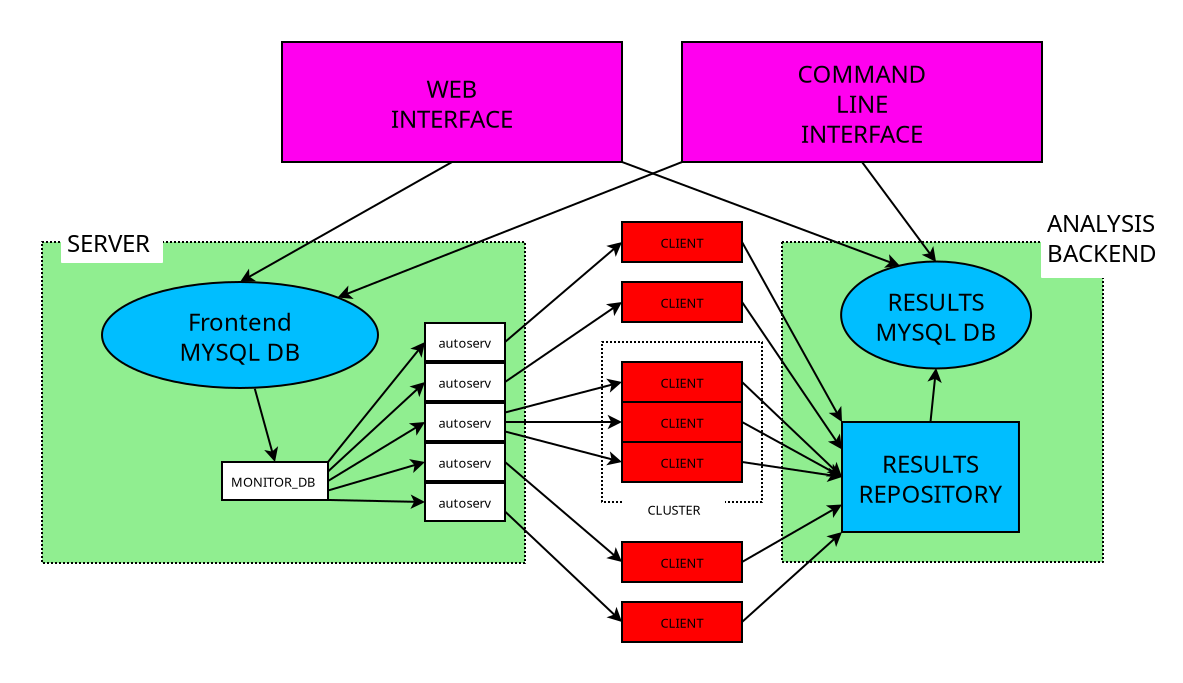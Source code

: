 <?xml version="1.0" encoding="UTF-8"?>
<dia:diagram xmlns:dia="http://www.lysator.liu.se/~alla/dia/">
  <dia:layer name="Background" visible="true">
    <dia:object type="Standard - Box" version="0" id="O0">
      <dia:attribute name="obj_pos">
        <dia:point val="-1,1"/>
      </dia:attribute>
      <dia:attribute name="obj_bb">
        <dia:rectangle val="-1.05,0.95;58.05,35.05"/>
      </dia:attribute>
      <dia:attribute name="elem_corner">
        <dia:point val="-1,1"/>
      </dia:attribute>
      <dia:attribute name="elem_width">
        <dia:real val="59"/>
      </dia:attribute>
      <dia:attribute name="elem_height">
        <dia:real val="34"/>
      </dia:attribute>
      <dia:attribute name="border_color">
        <dia:color val="#ffffff"/>
      </dia:attribute>
      <dia:attribute name="show_background">
        <dia:boolean val="true"/>
      </dia:attribute>
      <dia:attribute name="corner_radius">
        <dia:real val="1.175e-39"/>
      </dia:attribute>
    </dia:object>
    <dia:object type="Standard - Box" version="0" id="O1">
      <dia:attribute name="obj_pos">
        <dia:point val="38,13"/>
      </dia:attribute>
      <dia:attribute name="obj_bb">
        <dia:rectangle val="37.95,12.95;54.1,29.05"/>
      </dia:attribute>
      <dia:attribute name="elem_corner">
        <dia:point val="38,13"/>
      </dia:attribute>
      <dia:attribute name="elem_width">
        <dia:real val="16.05"/>
      </dia:attribute>
      <dia:attribute name="elem_height">
        <dia:real val="16.0"/>
      </dia:attribute>
      <dia:attribute name="inner_color">
        <dia:color val="#90ee90"/>
      </dia:attribute>
      <dia:attribute name="show_background">
        <dia:boolean val="true"/>
      </dia:attribute>
      <dia:attribute name="line_style">
        <dia:enum val="4"/>
      </dia:attribute>
      <dia:attribute name="corner_radius">
        <dia:real val="1.175e-39"/>
      </dia:attribute>
    </dia:object>
    <dia:group>
      <dia:object type="Standard - Box" version="0" id="O2">
        <dia:attribute name="obj_pos">
          <dia:point val="29,18"/>
        </dia:attribute>
        <dia:attribute name="obj_bb">
          <dia:rectangle val="28.95,17.95;37.05,26.05"/>
        </dia:attribute>
        <dia:attribute name="elem_corner">
          <dia:point val="29,18"/>
        </dia:attribute>
        <dia:attribute name="elem_width">
          <dia:real val="8"/>
        </dia:attribute>
        <dia:attribute name="elem_height">
          <dia:real val="8"/>
        </dia:attribute>
        <dia:attribute name="show_background">
          <dia:boolean val="true"/>
        </dia:attribute>
        <dia:attribute name="line_style">
          <dia:enum val="4"/>
        </dia:attribute>
        <dia:attribute name="corner_radius">
          <dia:real val="1.175e-39"/>
        </dia:attribute>
      </dia:object>
      <dia:object type="Flowchart - Box" version="0" id="O3">
        <dia:attribute name="obj_pos">
          <dia:point val="30,19"/>
        </dia:attribute>
        <dia:attribute name="obj_bb">
          <dia:rectangle val="29.95,18.95;36.05,21.05"/>
        </dia:attribute>
        <dia:attribute name="elem_corner">
          <dia:point val="30,19"/>
        </dia:attribute>
        <dia:attribute name="elem_width">
          <dia:real val="6"/>
        </dia:attribute>
        <dia:attribute name="elem_height">
          <dia:real val="2"/>
        </dia:attribute>
        <dia:attribute name="inner_color">
          <dia:color val="#ff0000"/>
        </dia:attribute>
        <dia:attribute name="show_background">
          <dia:boolean val="true"/>
        </dia:attribute>
        <dia:attribute name="padding">
          <dia:real val="0.5"/>
        </dia:attribute>
        <dia:attribute name="text">
          <dia:composite type="text">
            <dia:attribute name="string">
              <dia:string>#CLIENT#</dia:string>
            </dia:attribute>
            <dia:attribute name="font">
              <dia:font family="sans" style="0" name="Helvetica"/>
            </dia:attribute>
            <dia:attribute name="height">
              <dia:real val="0.8"/>
            </dia:attribute>
            <dia:attribute name="pos">
              <dia:point val="33,20.15"/>
            </dia:attribute>
            <dia:attribute name="color">
              <dia:color val="#000000"/>
            </dia:attribute>
            <dia:attribute name="alignment">
              <dia:enum val="1"/>
            </dia:attribute>
          </dia:composite>
        </dia:attribute>
      </dia:object>
      <dia:object type="Flowchart - Box" version="0" id="O4">
        <dia:attribute name="obj_pos">
          <dia:point val="30,21"/>
        </dia:attribute>
        <dia:attribute name="obj_bb">
          <dia:rectangle val="29.95,20.95;36.05,23.05"/>
        </dia:attribute>
        <dia:attribute name="elem_corner">
          <dia:point val="30,21"/>
        </dia:attribute>
        <dia:attribute name="elem_width">
          <dia:real val="6"/>
        </dia:attribute>
        <dia:attribute name="elem_height">
          <dia:real val="2"/>
        </dia:attribute>
        <dia:attribute name="inner_color">
          <dia:color val="#ff0000"/>
        </dia:attribute>
        <dia:attribute name="show_background">
          <dia:boolean val="true"/>
        </dia:attribute>
        <dia:attribute name="padding">
          <dia:real val="0.5"/>
        </dia:attribute>
        <dia:attribute name="text">
          <dia:composite type="text">
            <dia:attribute name="string">
              <dia:string>#CLIENT#</dia:string>
            </dia:attribute>
            <dia:attribute name="font">
              <dia:font family="sans" style="0" name="Helvetica"/>
            </dia:attribute>
            <dia:attribute name="height">
              <dia:real val="0.8"/>
            </dia:attribute>
            <dia:attribute name="pos">
              <dia:point val="33,22.15"/>
            </dia:attribute>
            <dia:attribute name="color">
              <dia:color val="#000000"/>
            </dia:attribute>
            <dia:attribute name="alignment">
              <dia:enum val="1"/>
            </dia:attribute>
          </dia:composite>
        </dia:attribute>
      </dia:object>
      <dia:object type="Flowchart - Box" version="0" id="O5">
        <dia:attribute name="obj_pos">
          <dia:point val="30,23"/>
        </dia:attribute>
        <dia:attribute name="obj_bb">
          <dia:rectangle val="29.95,22.95;36.05,25.05"/>
        </dia:attribute>
        <dia:attribute name="elem_corner">
          <dia:point val="30,23"/>
        </dia:attribute>
        <dia:attribute name="elem_width">
          <dia:real val="6"/>
        </dia:attribute>
        <dia:attribute name="elem_height">
          <dia:real val="2"/>
        </dia:attribute>
        <dia:attribute name="inner_color">
          <dia:color val="#ff0000"/>
        </dia:attribute>
        <dia:attribute name="show_background">
          <dia:boolean val="true"/>
        </dia:attribute>
        <dia:attribute name="padding">
          <dia:real val="0.5"/>
        </dia:attribute>
        <dia:attribute name="text">
          <dia:composite type="text">
            <dia:attribute name="string">
              <dia:string>#CLIENT#</dia:string>
            </dia:attribute>
            <dia:attribute name="font">
              <dia:font family="sans" style="0" name="Helvetica"/>
            </dia:attribute>
            <dia:attribute name="height">
              <dia:real val="0.8"/>
            </dia:attribute>
            <dia:attribute name="pos">
              <dia:point val="33,24.15"/>
            </dia:attribute>
            <dia:attribute name="color">
              <dia:color val="#000000"/>
            </dia:attribute>
            <dia:attribute name="alignment">
              <dia:enum val="1"/>
            </dia:attribute>
          </dia:composite>
        </dia:attribute>
      </dia:object>
      <dia:object type="Flowchart - Box" version="0" id="O6">
        <dia:attribute name="obj_pos">
          <dia:point val="30.1,25.4"/>
        </dia:attribute>
        <dia:attribute name="obj_bb">
          <dia:rectangle val="30.05,25.35;35.15,27.35"/>
        </dia:attribute>
        <dia:attribute name="elem_corner">
          <dia:point val="30.1,25.4"/>
        </dia:attribute>
        <dia:attribute name="elem_width">
          <dia:real val="5"/>
        </dia:attribute>
        <dia:attribute name="elem_height">
          <dia:real val="1.9"/>
        </dia:attribute>
        <dia:attribute name="border_color">
          <dia:color val="#ffffff"/>
        </dia:attribute>
        <dia:attribute name="show_background">
          <dia:boolean val="true"/>
        </dia:attribute>
        <dia:attribute name="padding">
          <dia:real val="0.5"/>
        </dia:attribute>
        <dia:attribute name="text">
          <dia:composite type="text">
            <dia:attribute name="string">
              <dia:string>#CLUSTER#</dia:string>
            </dia:attribute>
            <dia:attribute name="font">
              <dia:font family="sans" style="0" name="Helvetica"/>
            </dia:attribute>
            <dia:attribute name="height">
              <dia:real val="0.8"/>
            </dia:attribute>
            <dia:attribute name="pos">
              <dia:point val="32.6,26.5"/>
            </dia:attribute>
            <dia:attribute name="color">
              <dia:color val="#000000"/>
            </dia:attribute>
            <dia:attribute name="alignment">
              <dia:enum val="1"/>
            </dia:attribute>
          </dia:composite>
        </dia:attribute>
      </dia:object>
    </dia:group>
    <dia:object type="Standard - Box" version="0" id="O7">
      <dia:attribute name="obj_pos">
        <dia:point val="1,13"/>
      </dia:attribute>
      <dia:attribute name="obj_bb">
        <dia:rectangle val="0.95,12.95;25.2,29.1"/>
      </dia:attribute>
      <dia:attribute name="elem_corner">
        <dia:point val="1,13"/>
      </dia:attribute>
      <dia:attribute name="elem_width">
        <dia:real val="24.15"/>
      </dia:attribute>
      <dia:attribute name="elem_height">
        <dia:real val="16.05"/>
      </dia:attribute>
      <dia:attribute name="inner_color">
        <dia:color val="#90ee90"/>
      </dia:attribute>
      <dia:attribute name="show_background">
        <dia:boolean val="true"/>
      </dia:attribute>
      <dia:attribute name="line_style">
        <dia:enum val="4"/>
      </dia:attribute>
      <dia:attribute name="corner_radius">
        <dia:real val="1.175e-39"/>
      </dia:attribute>
    </dia:object>
    <dia:object type="Flowchart - Box" version="0" id="O8">
      <dia:attribute name="obj_pos">
        <dia:point val="10,24"/>
      </dia:attribute>
      <dia:attribute name="obj_bb">
        <dia:rectangle val="9.95,23.95;15.35,25.95"/>
      </dia:attribute>
      <dia:attribute name="elem_corner">
        <dia:point val="10,24"/>
      </dia:attribute>
      <dia:attribute name="elem_width">
        <dia:real val="5.3"/>
      </dia:attribute>
      <dia:attribute name="elem_height">
        <dia:real val="1.9"/>
      </dia:attribute>
      <dia:attribute name="show_background">
        <dia:boolean val="true"/>
      </dia:attribute>
      <dia:attribute name="padding">
        <dia:real val="0.5"/>
      </dia:attribute>
      <dia:attribute name="text">
        <dia:composite type="text">
          <dia:attribute name="string">
            <dia:string>#MONITOR_DB#</dia:string>
          </dia:attribute>
          <dia:attribute name="font">
            <dia:font family="sans" style="0" name="Helvetica"/>
          </dia:attribute>
          <dia:attribute name="height">
            <dia:real val="0.8"/>
          </dia:attribute>
          <dia:attribute name="pos">
            <dia:point val="10.45,25.1"/>
          </dia:attribute>
          <dia:attribute name="color">
            <dia:color val="#000000"/>
          </dia:attribute>
          <dia:attribute name="alignment">
            <dia:enum val="0"/>
          </dia:attribute>
        </dia:composite>
      </dia:attribute>
    </dia:object>
    <dia:object type="Flowchart - Box" version="0" id="O9">
      <dia:attribute name="obj_pos">
        <dia:point val="30,12"/>
      </dia:attribute>
      <dia:attribute name="obj_bb">
        <dia:rectangle val="29.95,11.95;36.05,14.05"/>
      </dia:attribute>
      <dia:attribute name="elem_corner">
        <dia:point val="30,12"/>
      </dia:attribute>
      <dia:attribute name="elem_width">
        <dia:real val="6"/>
      </dia:attribute>
      <dia:attribute name="elem_height">
        <dia:real val="2"/>
      </dia:attribute>
      <dia:attribute name="inner_color">
        <dia:color val="#ff0000"/>
      </dia:attribute>
      <dia:attribute name="show_background">
        <dia:boolean val="true"/>
      </dia:attribute>
      <dia:attribute name="padding">
        <dia:real val="0.5"/>
      </dia:attribute>
      <dia:attribute name="text">
        <dia:composite type="text">
          <dia:attribute name="string">
            <dia:string>#CLIENT#</dia:string>
          </dia:attribute>
          <dia:attribute name="font">
            <dia:font family="sans" style="0" name="Helvetica"/>
          </dia:attribute>
          <dia:attribute name="height">
            <dia:real val="0.8"/>
          </dia:attribute>
          <dia:attribute name="pos">
            <dia:point val="33,13.15"/>
          </dia:attribute>
          <dia:attribute name="color">
            <dia:color val="#000000"/>
          </dia:attribute>
          <dia:attribute name="alignment">
            <dia:enum val="1"/>
          </dia:attribute>
        </dia:composite>
      </dia:attribute>
    </dia:object>
    <dia:object type="Flowchart - Box" version="0" id="O10">
      <dia:attribute name="obj_pos">
        <dia:point val="20.15,17.05"/>
      </dia:attribute>
      <dia:attribute name="obj_bb">
        <dia:rectangle val="20.1,17;24.2,19"/>
      </dia:attribute>
      <dia:attribute name="elem_corner">
        <dia:point val="20.15,17.05"/>
      </dia:attribute>
      <dia:attribute name="elem_width">
        <dia:real val="4"/>
      </dia:attribute>
      <dia:attribute name="elem_height">
        <dia:real val="1.9"/>
      </dia:attribute>
      <dia:attribute name="show_background">
        <dia:boolean val="true"/>
      </dia:attribute>
      <dia:attribute name="padding">
        <dia:real val="0.5"/>
      </dia:attribute>
      <dia:attribute name="text">
        <dia:composite type="text">
          <dia:attribute name="string">
            <dia:string>#autoserv#</dia:string>
          </dia:attribute>
          <dia:attribute name="font">
            <dia:font family="sans" style="0" name="Helvetica"/>
          </dia:attribute>
          <dia:attribute name="height">
            <dia:real val="0.8"/>
          </dia:attribute>
          <dia:attribute name="pos">
            <dia:point val="22.15,18.15"/>
          </dia:attribute>
          <dia:attribute name="color">
            <dia:color val="#000000"/>
          </dia:attribute>
          <dia:attribute name="alignment">
            <dia:enum val="1"/>
          </dia:attribute>
        </dia:composite>
      </dia:attribute>
    </dia:object>
    <dia:object type="Flowchart - Box" version="0" id="O11">
      <dia:attribute name="obj_pos">
        <dia:point val="20.15,19.05"/>
      </dia:attribute>
      <dia:attribute name="obj_bb">
        <dia:rectangle val="20.1,19;24.2,21"/>
      </dia:attribute>
      <dia:attribute name="elem_corner">
        <dia:point val="20.15,19.05"/>
      </dia:attribute>
      <dia:attribute name="elem_width">
        <dia:real val="4"/>
      </dia:attribute>
      <dia:attribute name="elem_height">
        <dia:real val="1.9"/>
      </dia:attribute>
      <dia:attribute name="show_background">
        <dia:boolean val="true"/>
      </dia:attribute>
      <dia:attribute name="padding">
        <dia:real val="0.5"/>
      </dia:attribute>
      <dia:attribute name="text">
        <dia:composite type="text">
          <dia:attribute name="string">
            <dia:string>#autoserv#</dia:string>
          </dia:attribute>
          <dia:attribute name="font">
            <dia:font family="sans" style="0" name="Helvetica"/>
          </dia:attribute>
          <dia:attribute name="height">
            <dia:real val="0.8"/>
          </dia:attribute>
          <dia:attribute name="pos">
            <dia:point val="22.15,20.15"/>
          </dia:attribute>
          <dia:attribute name="color">
            <dia:color val="#000000"/>
          </dia:attribute>
          <dia:attribute name="alignment">
            <dia:enum val="1"/>
          </dia:attribute>
        </dia:composite>
      </dia:attribute>
    </dia:object>
    <dia:object type="Flowchart - Box" version="0" id="O12">
      <dia:attribute name="obj_pos">
        <dia:point val="20.15,21.05"/>
      </dia:attribute>
      <dia:attribute name="obj_bb">
        <dia:rectangle val="20.1,21;24.2,23"/>
      </dia:attribute>
      <dia:attribute name="elem_corner">
        <dia:point val="20.15,21.05"/>
      </dia:attribute>
      <dia:attribute name="elem_width">
        <dia:real val="4"/>
      </dia:attribute>
      <dia:attribute name="elem_height">
        <dia:real val="1.9"/>
      </dia:attribute>
      <dia:attribute name="show_background">
        <dia:boolean val="true"/>
      </dia:attribute>
      <dia:attribute name="padding">
        <dia:real val="0.5"/>
      </dia:attribute>
      <dia:attribute name="text">
        <dia:composite type="text">
          <dia:attribute name="string">
            <dia:string>#autoserv#</dia:string>
          </dia:attribute>
          <dia:attribute name="font">
            <dia:font family="sans" style="0" name="Helvetica"/>
          </dia:attribute>
          <dia:attribute name="height">
            <dia:real val="0.8"/>
          </dia:attribute>
          <dia:attribute name="pos">
            <dia:point val="22.15,22.15"/>
          </dia:attribute>
          <dia:attribute name="color">
            <dia:color val="#000000"/>
          </dia:attribute>
          <dia:attribute name="alignment">
            <dia:enum val="1"/>
          </dia:attribute>
        </dia:composite>
      </dia:attribute>
    </dia:object>
    <dia:object type="Flowchart - Box" version="0" id="O13">
      <dia:attribute name="obj_pos">
        <dia:point val="20.15,23.05"/>
      </dia:attribute>
      <dia:attribute name="obj_bb">
        <dia:rectangle val="20.1,23;24.2,25"/>
      </dia:attribute>
      <dia:attribute name="elem_corner">
        <dia:point val="20.15,23.05"/>
      </dia:attribute>
      <dia:attribute name="elem_width">
        <dia:real val="4"/>
      </dia:attribute>
      <dia:attribute name="elem_height">
        <dia:real val="1.9"/>
      </dia:attribute>
      <dia:attribute name="show_background">
        <dia:boolean val="true"/>
      </dia:attribute>
      <dia:attribute name="padding">
        <dia:real val="0.5"/>
      </dia:attribute>
      <dia:attribute name="text">
        <dia:composite type="text">
          <dia:attribute name="string">
            <dia:string>#autoserv#</dia:string>
          </dia:attribute>
          <dia:attribute name="font">
            <dia:font family="sans" style="0" name="Helvetica"/>
          </dia:attribute>
          <dia:attribute name="height">
            <dia:real val="0.8"/>
          </dia:attribute>
          <dia:attribute name="pos">
            <dia:point val="22.15,24.15"/>
          </dia:attribute>
          <dia:attribute name="color">
            <dia:color val="#000000"/>
          </dia:attribute>
          <dia:attribute name="alignment">
            <dia:enum val="1"/>
          </dia:attribute>
        </dia:composite>
      </dia:attribute>
    </dia:object>
    <dia:object type="Flowchart - Box" version="0" id="O14">
      <dia:attribute name="obj_pos">
        <dia:point val="20.15,25.05"/>
      </dia:attribute>
      <dia:attribute name="obj_bb">
        <dia:rectangle val="20.1,25;24.2,27"/>
      </dia:attribute>
      <dia:attribute name="elem_corner">
        <dia:point val="20.15,25.05"/>
      </dia:attribute>
      <dia:attribute name="elem_width">
        <dia:real val="4"/>
      </dia:attribute>
      <dia:attribute name="elem_height">
        <dia:real val="1.9"/>
      </dia:attribute>
      <dia:attribute name="show_background">
        <dia:boolean val="true"/>
      </dia:attribute>
      <dia:attribute name="padding">
        <dia:real val="0.5"/>
      </dia:attribute>
      <dia:attribute name="text">
        <dia:composite type="text">
          <dia:attribute name="string">
            <dia:string>#autoserv#</dia:string>
          </dia:attribute>
          <dia:attribute name="font">
            <dia:font family="sans" style="0" name="Helvetica"/>
          </dia:attribute>
          <dia:attribute name="height">
            <dia:real val="0.8"/>
          </dia:attribute>
          <dia:attribute name="pos">
            <dia:point val="22.15,26.15"/>
          </dia:attribute>
          <dia:attribute name="color">
            <dia:color val="#000000"/>
          </dia:attribute>
          <dia:attribute name="alignment">
            <dia:enum val="1"/>
          </dia:attribute>
        </dia:composite>
      </dia:attribute>
    </dia:object>
    <dia:object type="Standard - Line" version="0" id="O15">
      <dia:attribute name="obj_pos">
        <dia:point val="15.3,25.9"/>
      </dia:attribute>
      <dia:attribute name="obj_bb">
        <dia:rectangle val="15.249,25.499;20.21,26.501"/>
      </dia:attribute>
      <dia:attribute name="conn_endpoints">
        <dia:point val="15.3,25.9"/>
        <dia:point val="20.15,26"/>
      </dia:attribute>
      <dia:attribute name="numcp">
        <dia:int val="1"/>
      </dia:attribute>
      <dia:attribute name="end_arrow">
        <dia:enum val="22"/>
      </dia:attribute>
      <dia:attribute name="end_arrow_length">
        <dia:real val="0.5"/>
      </dia:attribute>
      <dia:attribute name="end_arrow_width">
        <dia:real val="0.5"/>
      </dia:attribute>
      <dia:connections>
        <dia:connection handle="0" to="O8" connection="15"/>
        <dia:connection handle="1" to="O14" connection="7"/>
      </dia:connections>
    </dia:object>
    <dia:object type="Standard - Line" version="0" id="O16">
      <dia:attribute name="obj_pos">
        <dia:point val="15.3,25.425"/>
      </dia:attribute>
      <dia:attribute name="obj_bb">
        <dia:rectangle val="15.238,23.506;20.339,25.487"/>
      </dia:attribute>
      <dia:attribute name="conn_endpoints">
        <dia:point val="15.3,25.425"/>
        <dia:point val="20.15,24"/>
      </dia:attribute>
      <dia:attribute name="numcp">
        <dia:int val="1"/>
      </dia:attribute>
      <dia:attribute name="end_arrow">
        <dia:enum val="22"/>
      </dia:attribute>
      <dia:attribute name="end_arrow_length">
        <dia:real val="0.5"/>
      </dia:attribute>
      <dia:attribute name="end_arrow_width">
        <dia:real val="0.5"/>
      </dia:attribute>
      <dia:connections>
        <dia:connection handle="0" to="O8" connection="10"/>
        <dia:connection handle="1" to="O13" connection="7"/>
      </dia:connections>
    </dia:object>
    <dia:object type="Standard - Line" version="0" id="O17">
      <dia:attribute name="obj_pos">
        <dia:point val="15.3,24.95"/>
      </dia:attribute>
      <dia:attribute name="obj_bb">
        <dia:rectangle val="15.231,21.547;20.453,25.019"/>
      </dia:attribute>
      <dia:attribute name="conn_endpoints">
        <dia:point val="15.3,24.95"/>
        <dia:point val="20.15,22"/>
      </dia:attribute>
      <dia:attribute name="numcp">
        <dia:int val="1"/>
      </dia:attribute>
      <dia:attribute name="end_arrow">
        <dia:enum val="22"/>
      </dia:attribute>
      <dia:attribute name="end_arrow_length">
        <dia:real val="0.5"/>
      </dia:attribute>
      <dia:attribute name="end_arrow_width">
        <dia:real val="0.5"/>
      </dia:attribute>
      <dia:connections>
        <dia:connection handle="0" to="O8" connection="8"/>
        <dia:connection handle="1" to="O12" connection="7"/>
      </dia:connections>
    </dia:object>
    <dia:object type="Standard - Line" version="0" id="O18">
      <dia:attribute name="obj_pos">
        <dia:point val="15.3,24.475"/>
      </dia:attribute>
      <dia:attribute name="obj_bb">
        <dia:rectangle val="15.229,19.599;20.526,24.546"/>
      </dia:attribute>
      <dia:attribute name="conn_endpoints">
        <dia:point val="15.3,24.475"/>
        <dia:point val="20.15,20"/>
      </dia:attribute>
      <dia:attribute name="numcp">
        <dia:int val="1"/>
      </dia:attribute>
      <dia:attribute name="end_arrow">
        <dia:enum val="22"/>
      </dia:attribute>
      <dia:attribute name="end_arrow_length">
        <dia:real val="0.5"/>
      </dia:attribute>
      <dia:attribute name="end_arrow_width">
        <dia:real val="0.5"/>
      </dia:attribute>
      <dia:connections>
        <dia:connection handle="0" to="O8" connection="6"/>
        <dia:connection handle="1" to="O11" connection="7"/>
      </dia:connections>
    </dia:object>
    <dia:object type="Standard - Line" version="0" id="O19">
      <dia:attribute name="obj_pos">
        <dia:point val="15.3,24"/>
      </dia:attribute>
      <dia:attribute name="obj_bb">
        <dia:rectangle val="15.23,17.647;20.57,24.07"/>
      </dia:attribute>
      <dia:attribute name="conn_endpoints">
        <dia:point val="15.3,24"/>
        <dia:point val="20.15,18"/>
      </dia:attribute>
      <dia:attribute name="numcp">
        <dia:int val="1"/>
      </dia:attribute>
      <dia:attribute name="end_arrow">
        <dia:enum val="22"/>
      </dia:attribute>
      <dia:attribute name="end_arrow_length">
        <dia:real val="0.5"/>
      </dia:attribute>
      <dia:attribute name="end_arrow_width">
        <dia:real val="0.5"/>
      </dia:attribute>
      <dia:connections>
        <dia:connection handle="0" to="O8" connection="4"/>
        <dia:connection handle="1" to="O10" connection="7"/>
      </dia:connections>
    </dia:object>
    <dia:object type="Standard - Line" version="0" id="O20">
      <dia:attribute name="obj_pos">
        <dia:point val="24.15,18"/>
      </dia:attribute>
      <dia:attribute name="obj_bb">
        <dia:rectangle val="24.079,12.587;30.363,18.07"/>
      </dia:attribute>
      <dia:attribute name="conn_endpoints">
        <dia:point val="24.15,18"/>
        <dia:point val="30,13"/>
      </dia:attribute>
      <dia:attribute name="numcp">
        <dia:int val="1"/>
      </dia:attribute>
      <dia:attribute name="end_arrow">
        <dia:enum val="22"/>
      </dia:attribute>
      <dia:attribute name="end_arrow_length">
        <dia:real val="0.5"/>
      </dia:attribute>
      <dia:attribute name="end_arrow_width">
        <dia:real val="0.5"/>
      </dia:attribute>
      <dia:connections>
        <dia:connection handle="0" to="O10" connection="8"/>
        <dia:connection handle="1" to="O9" connection="7"/>
      </dia:connections>
    </dia:object>
    <dia:object type="Standard - Line" version="0" id="O21">
      <dia:attribute name="obj_pos">
        <dia:point val="24.15,20"/>
      </dia:attribute>
      <dia:attribute name="obj_bb">
        <dia:rectangle val="24.081,15.559;30.323,20.07"/>
      </dia:attribute>
      <dia:attribute name="conn_endpoints">
        <dia:point val="24.15,20"/>
        <dia:point val="30,16"/>
      </dia:attribute>
      <dia:attribute name="numcp">
        <dia:int val="1"/>
      </dia:attribute>
      <dia:attribute name="end_arrow">
        <dia:enum val="22"/>
      </dia:attribute>
      <dia:attribute name="end_arrow_length">
        <dia:real val="0.5"/>
      </dia:attribute>
      <dia:attribute name="end_arrow_width">
        <dia:real val="0.5"/>
      </dia:attribute>
      <dia:connections>
        <dia:connection handle="0" to="O11" connection="8"/>
      </dia:connections>
    </dia:object>
    <dia:object type="Standard - Line" version="0" id="O22">
      <dia:attribute name="obj_pos">
        <dia:point val="24.15,21.525"/>
      </dia:attribute>
      <dia:attribute name="obj_bb">
        <dia:rectangle val="24.089,19.504;30.174,21.586"/>
      </dia:attribute>
      <dia:attribute name="conn_endpoints">
        <dia:point val="24.15,21.525"/>
        <dia:point val="30,20"/>
      </dia:attribute>
      <dia:attribute name="numcp">
        <dia:int val="1"/>
      </dia:attribute>
      <dia:attribute name="end_arrow">
        <dia:enum val="22"/>
      </dia:attribute>
      <dia:attribute name="end_arrow_length">
        <dia:real val="0.5"/>
      </dia:attribute>
      <dia:attribute name="end_arrow_width">
        <dia:real val="0.5"/>
      </dia:attribute>
      <dia:connections>
        <dia:connection handle="0" to="O12" connection="6"/>
        <dia:connection handle="1" to="O3" connection="7"/>
      </dia:connections>
    </dia:object>
    <dia:object type="Standard - Line" version="0" id="O23">
      <dia:attribute name="obj_pos">
        <dia:point val="24.15,22"/>
      </dia:attribute>
      <dia:attribute name="obj_bb">
        <dia:rectangle val="24.1,21.5;30.05,22.5"/>
      </dia:attribute>
      <dia:attribute name="conn_endpoints">
        <dia:point val="24.15,22"/>
        <dia:point val="30,22"/>
      </dia:attribute>
      <dia:attribute name="numcp">
        <dia:int val="1"/>
      </dia:attribute>
      <dia:attribute name="end_arrow">
        <dia:enum val="22"/>
      </dia:attribute>
      <dia:attribute name="end_arrow_length">
        <dia:real val="0.5"/>
      </dia:attribute>
      <dia:attribute name="end_arrow_width">
        <dia:real val="0.5"/>
      </dia:attribute>
      <dia:connections>
        <dia:connection handle="0" to="O12" connection="8"/>
      </dia:connections>
    </dia:object>
    <dia:object type="Standard - Line" version="0" id="O24">
      <dia:attribute name="obj_pos">
        <dia:point val="24.15,22.475"/>
      </dia:attribute>
      <dia:attribute name="obj_bb">
        <dia:rectangle val="24.089,22.414;30.174,24.496"/>
      </dia:attribute>
      <dia:attribute name="conn_endpoints">
        <dia:point val="24.15,22.475"/>
        <dia:point val="30,24"/>
      </dia:attribute>
      <dia:attribute name="numcp">
        <dia:int val="1"/>
      </dia:attribute>
      <dia:attribute name="end_arrow">
        <dia:enum val="22"/>
      </dia:attribute>
      <dia:attribute name="end_arrow_length">
        <dia:real val="0.5"/>
      </dia:attribute>
      <dia:attribute name="end_arrow_width">
        <dia:real val="0.5"/>
      </dia:attribute>
      <dia:connections>
        <dia:connection handle="0" to="O12" connection="10"/>
        <dia:connection handle="1" to="O5" connection="7"/>
      </dia:connections>
    </dia:object>
    <dia:object type="Standard - Line" version="0" id="O25">
      <dia:attribute name="obj_pos">
        <dia:point val="24.15,24"/>
      </dia:attribute>
      <dia:attribute name="obj_bb">
        <dia:rectangle val="24.079,23.93;30.363,29.413"/>
      </dia:attribute>
      <dia:attribute name="conn_endpoints">
        <dia:point val="24.15,24"/>
        <dia:point val="30,29"/>
      </dia:attribute>
      <dia:attribute name="numcp">
        <dia:int val="1"/>
      </dia:attribute>
      <dia:attribute name="end_arrow">
        <dia:enum val="22"/>
      </dia:attribute>
      <dia:attribute name="end_arrow_length">
        <dia:real val="0.5"/>
      </dia:attribute>
      <dia:attribute name="end_arrow_width">
        <dia:real val="0.5"/>
      </dia:attribute>
      <dia:connections>
        <dia:connection handle="0" to="O13" connection="8"/>
        <dia:connection handle="1" to="O31" connection="7"/>
      </dia:connections>
    </dia:object>
    <dia:object type="Standard - Line" version="0" id="O26">
      <dia:attribute name="obj_pos">
        <dia:point val="24.15,26.475"/>
      </dia:attribute>
      <dia:attribute name="obj_bb">
        <dia:rectangle val="24.079,26.404;30.38,32.398"/>
      </dia:attribute>
      <dia:attribute name="conn_endpoints">
        <dia:point val="24.15,26.475"/>
        <dia:point val="30,32"/>
      </dia:attribute>
      <dia:attribute name="numcp">
        <dia:int val="1"/>
      </dia:attribute>
      <dia:attribute name="end_arrow">
        <dia:enum val="22"/>
      </dia:attribute>
      <dia:attribute name="end_arrow_length">
        <dia:real val="0.5"/>
      </dia:attribute>
      <dia:attribute name="end_arrow_width">
        <dia:real val="0.5"/>
      </dia:attribute>
      <dia:connections>
        <dia:connection handle="0" to="O14" connection="10"/>
        <dia:connection handle="1" to="O30" connection="7"/>
      </dia:connections>
    </dia:object>
    <dia:object type="Flowchart - Box" version="0" id="O27">
      <dia:attribute name="obj_pos">
        <dia:point val="13,3"/>
      </dia:attribute>
      <dia:attribute name="obj_bb">
        <dia:rectangle val="12.95,2.95;30.05,9.05"/>
      </dia:attribute>
      <dia:attribute name="elem_corner">
        <dia:point val="13,3"/>
      </dia:attribute>
      <dia:attribute name="elem_width">
        <dia:real val="17"/>
      </dia:attribute>
      <dia:attribute name="elem_height">
        <dia:real val="6"/>
      </dia:attribute>
      <dia:attribute name="inner_color">
        <dia:color val="#ff00ef"/>
      </dia:attribute>
      <dia:attribute name="show_background">
        <dia:boolean val="true"/>
      </dia:attribute>
      <dia:attribute name="padding">
        <dia:real val="0.5"/>
      </dia:attribute>
      <dia:attribute name="text">
        <dia:composite type="text">
          <dia:attribute name="string">
            <dia:string>#WEB
INTERFACE#</dia:string>
          </dia:attribute>
          <dia:attribute name="font">
            <dia:font family="sans" style="0" name="Helvetica"/>
          </dia:attribute>
          <dia:attribute name="height">
            <dia:real val="1.5"/>
          </dia:attribute>
          <dia:attribute name="pos">
            <dia:point val="21.5,5.55"/>
          </dia:attribute>
          <dia:attribute name="color">
            <dia:color val="#000000"/>
          </dia:attribute>
          <dia:attribute name="alignment">
            <dia:enum val="1"/>
          </dia:attribute>
        </dia:composite>
      </dia:attribute>
    </dia:object>
    <dia:object type="Standard - Line" version="0" id="O28">
      <dia:attribute name="obj_pos">
        <dia:point val="21.5,9"/>
      </dia:attribute>
      <dia:attribute name="obj_bb">
        <dia:rectangle val="10.61,8.932;21.568,15.46"/>
      </dia:attribute>
      <dia:attribute name="conn_endpoints">
        <dia:point val="21.5,9"/>
        <dia:point val="10.9,15"/>
      </dia:attribute>
      <dia:attribute name="numcp">
        <dia:int val="1"/>
      </dia:attribute>
      <dia:attribute name="end_arrow">
        <dia:enum val="22"/>
      </dia:attribute>
      <dia:attribute name="end_arrow_length">
        <dia:real val="0.5"/>
      </dia:attribute>
      <dia:attribute name="end_arrow_width">
        <dia:real val="0.5"/>
      </dia:attribute>
      <dia:connections>
        <dia:connection handle="0" to="O27" connection="13"/>
        <dia:connection handle="1" to="O42" connection="4"/>
      </dia:connections>
    </dia:object>
    <dia:object type="Flowchart - Box" version="0" id="O29">
      <dia:attribute name="obj_pos">
        <dia:point val="30,15"/>
      </dia:attribute>
      <dia:attribute name="obj_bb">
        <dia:rectangle val="29.95,14.95;36.05,17.05"/>
      </dia:attribute>
      <dia:attribute name="elem_corner">
        <dia:point val="30,15"/>
      </dia:attribute>
      <dia:attribute name="elem_width">
        <dia:real val="6"/>
      </dia:attribute>
      <dia:attribute name="elem_height">
        <dia:real val="2"/>
      </dia:attribute>
      <dia:attribute name="inner_color">
        <dia:color val="#ff0000"/>
      </dia:attribute>
      <dia:attribute name="show_background">
        <dia:boolean val="true"/>
      </dia:attribute>
      <dia:attribute name="padding">
        <dia:real val="0.5"/>
      </dia:attribute>
      <dia:attribute name="text">
        <dia:composite type="text">
          <dia:attribute name="string">
            <dia:string>#CLIENT#</dia:string>
          </dia:attribute>
          <dia:attribute name="font">
            <dia:font family="sans" style="0" name="Helvetica"/>
          </dia:attribute>
          <dia:attribute name="height">
            <dia:real val="0.8"/>
          </dia:attribute>
          <dia:attribute name="pos">
            <dia:point val="33,16.15"/>
          </dia:attribute>
          <dia:attribute name="color">
            <dia:color val="#000000"/>
          </dia:attribute>
          <dia:attribute name="alignment">
            <dia:enum val="1"/>
          </dia:attribute>
        </dia:composite>
      </dia:attribute>
    </dia:object>
    <dia:object type="Flowchart - Box" version="0" id="O30">
      <dia:attribute name="obj_pos">
        <dia:point val="30,31"/>
      </dia:attribute>
      <dia:attribute name="obj_bb">
        <dia:rectangle val="29.95,30.95;36.05,33.05"/>
      </dia:attribute>
      <dia:attribute name="elem_corner">
        <dia:point val="30,31"/>
      </dia:attribute>
      <dia:attribute name="elem_width">
        <dia:real val="6"/>
      </dia:attribute>
      <dia:attribute name="elem_height">
        <dia:real val="2"/>
      </dia:attribute>
      <dia:attribute name="inner_color">
        <dia:color val="#ff0000"/>
      </dia:attribute>
      <dia:attribute name="show_background">
        <dia:boolean val="true"/>
      </dia:attribute>
      <dia:attribute name="padding">
        <dia:real val="0.5"/>
      </dia:attribute>
      <dia:attribute name="text">
        <dia:composite type="text">
          <dia:attribute name="string">
            <dia:string>#CLIENT#</dia:string>
          </dia:attribute>
          <dia:attribute name="font">
            <dia:font family="sans" style="0" name="Helvetica"/>
          </dia:attribute>
          <dia:attribute name="height">
            <dia:real val="0.8"/>
          </dia:attribute>
          <dia:attribute name="pos">
            <dia:point val="33,32.15"/>
          </dia:attribute>
          <dia:attribute name="color">
            <dia:color val="#000000"/>
          </dia:attribute>
          <dia:attribute name="alignment">
            <dia:enum val="1"/>
          </dia:attribute>
        </dia:composite>
      </dia:attribute>
    </dia:object>
    <dia:object type="Flowchart - Box" version="0" id="O31">
      <dia:attribute name="obj_pos">
        <dia:point val="30,28"/>
      </dia:attribute>
      <dia:attribute name="obj_bb">
        <dia:rectangle val="29.95,27.95;36.05,30.05"/>
      </dia:attribute>
      <dia:attribute name="elem_corner">
        <dia:point val="30,28"/>
      </dia:attribute>
      <dia:attribute name="elem_width">
        <dia:real val="6"/>
      </dia:attribute>
      <dia:attribute name="elem_height">
        <dia:real val="2"/>
      </dia:attribute>
      <dia:attribute name="inner_color">
        <dia:color val="#ff0000"/>
      </dia:attribute>
      <dia:attribute name="show_background">
        <dia:boolean val="true"/>
      </dia:attribute>
      <dia:attribute name="padding">
        <dia:real val="0.5"/>
      </dia:attribute>
      <dia:attribute name="text">
        <dia:composite type="text">
          <dia:attribute name="string">
            <dia:string>#CLIENT#</dia:string>
          </dia:attribute>
          <dia:attribute name="font">
            <dia:font family="sans" style="0" name="Helvetica"/>
          </dia:attribute>
          <dia:attribute name="height">
            <dia:real val="0.8"/>
          </dia:attribute>
          <dia:attribute name="pos">
            <dia:point val="33,29.15"/>
          </dia:attribute>
          <dia:attribute name="color">
            <dia:color val="#000000"/>
          </dia:attribute>
          <dia:attribute name="alignment">
            <dia:enum val="1"/>
          </dia:attribute>
        </dia:composite>
      </dia:attribute>
    </dia:object>
    <dia:object type="Flowchart - Box" version="0" id="O32">
      <dia:attribute name="obj_pos">
        <dia:point val="41,22"/>
      </dia:attribute>
      <dia:attribute name="obj_bb">
        <dia:rectangle val="40.95,21.95;49.898,27.55"/>
      </dia:attribute>
      <dia:attribute name="elem_corner">
        <dia:point val="41,22"/>
      </dia:attribute>
      <dia:attribute name="elem_width">
        <dia:real val="8.848"/>
      </dia:attribute>
      <dia:attribute name="elem_height">
        <dia:real val="5.5"/>
      </dia:attribute>
      <dia:attribute name="inner_color">
        <dia:color val="#00beff"/>
      </dia:attribute>
      <dia:attribute name="show_background">
        <dia:boolean val="true"/>
      </dia:attribute>
      <dia:attribute name="padding">
        <dia:real val="0.5"/>
      </dia:attribute>
      <dia:attribute name="text">
        <dia:composite type="text">
          <dia:attribute name="string">
            <dia:string>#RESULTS
REPOSITORY#</dia:string>
          </dia:attribute>
          <dia:attribute name="font">
            <dia:font family="sans" style="0" name="Helvetica"/>
          </dia:attribute>
          <dia:attribute name="height">
            <dia:real val="1.5"/>
          </dia:attribute>
          <dia:attribute name="pos">
            <dia:point val="45.424,24.3"/>
          </dia:attribute>
          <dia:attribute name="color">
            <dia:color val="#000000"/>
          </dia:attribute>
          <dia:attribute name="alignment">
            <dia:enum val="1"/>
          </dia:attribute>
        </dia:composite>
      </dia:attribute>
    </dia:object>
    <dia:object type="Flowchart - Ellipse" version="0" id="O33">
      <dia:attribute name="obj_pos">
        <dia:point val="41,14"/>
      </dia:attribute>
      <dia:attribute name="obj_bb">
        <dia:rectangle val="40.95,13.95;50.459,19.349"/>
      </dia:attribute>
      <dia:attribute name="elem_corner">
        <dia:point val="41,14"/>
      </dia:attribute>
      <dia:attribute name="elem_width">
        <dia:real val="9.409"/>
      </dia:attribute>
      <dia:attribute name="elem_height">
        <dia:real val="5.299"/>
      </dia:attribute>
      <dia:attribute name="inner_color">
        <dia:color val="#00beff"/>
      </dia:attribute>
      <dia:attribute name="show_background">
        <dia:boolean val="true"/>
      </dia:attribute>
      <dia:attribute name="padding">
        <dia:real val="0.354"/>
      </dia:attribute>
      <dia:attribute name="text">
        <dia:composite type="text">
          <dia:attribute name="string">
            <dia:string>#RESULTS
MYSQL DB#</dia:string>
          </dia:attribute>
          <dia:attribute name="font">
            <dia:font family="sans" style="0" name="Helvetica"/>
          </dia:attribute>
          <dia:attribute name="height">
            <dia:real val="1.5"/>
          </dia:attribute>
          <dia:attribute name="pos">
            <dia:point val="45.704,16.2"/>
          </dia:attribute>
          <dia:attribute name="color">
            <dia:color val="#000000"/>
          </dia:attribute>
          <dia:attribute name="alignment">
            <dia:enum val="1"/>
          </dia:attribute>
        </dia:composite>
      </dia:attribute>
    </dia:object>
    <dia:object type="Standard - Line" version="0" id="O34">
      <dia:attribute name="obj_pos">
        <dia:point val="45.424,22"/>
      </dia:attribute>
      <dia:attribute name="obj_bb">
        <dia:rectangle val="45.202,19.198;46.207,22.055"/>
      </dia:attribute>
      <dia:attribute name="conn_endpoints">
        <dia:point val="45.424,22"/>
        <dia:point val="45.704,19.299"/>
      </dia:attribute>
      <dia:attribute name="numcp">
        <dia:int val="1"/>
      </dia:attribute>
      <dia:attribute name="end_arrow">
        <dia:enum val="22"/>
      </dia:attribute>
      <dia:attribute name="end_arrow_length">
        <dia:real val="0.5"/>
      </dia:attribute>
      <dia:attribute name="end_arrow_width">
        <dia:real val="0.5"/>
      </dia:attribute>
      <dia:connections>
        <dia:connection handle="0" to="O32" connection="2"/>
        <dia:connection handle="1" to="O33" connection="12"/>
      </dia:connections>
    </dia:object>
    <dia:object type="Standard - Line" version="0" id="O35">
      <dia:attribute name="obj_pos">
        <dia:point val="36,13"/>
      </dia:attribute>
      <dia:attribute name="obj_bb">
        <dia:rectangle val="35.932,12.932;41.461,22.287"/>
      </dia:attribute>
      <dia:attribute name="conn_endpoints">
        <dia:point val="36,13"/>
        <dia:point val="41,22"/>
      </dia:attribute>
      <dia:attribute name="numcp">
        <dia:int val="1"/>
      </dia:attribute>
      <dia:attribute name="end_arrow">
        <dia:enum val="22"/>
      </dia:attribute>
      <dia:attribute name="end_arrow_length">
        <dia:real val="0.5"/>
      </dia:attribute>
      <dia:attribute name="end_arrow_width">
        <dia:real val="0.5"/>
      </dia:attribute>
      <dia:connections>
        <dia:connection handle="0" to="O9" connection="8"/>
        <dia:connection handle="1" to="O32" connection="0"/>
      </dia:connections>
    </dia:object>
    <dia:object type="Standard - Line" version="0" id="O36">
      <dia:attribute name="obj_pos">
        <dia:point val="36,16"/>
      </dia:attribute>
      <dia:attribute name="obj_bb">
        <dia:rectangle val="35.931,15.931;41.442,23.697"/>
      </dia:attribute>
      <dia:attribute name="conn_endpoints">
        <dia:point val="36,16"/>
        <dia:point val="41,23.375"/>
      </dia:attribute>
      <dia:attribute name="numcp">
        <dia:int val="1"/>
      </dia:attribute>
      <dia:attribute name="end_arrow">
        <dia:enum val="22"/>
      </dia:attribute>
      <dia:attribute name="end_arrow_length">
        <dia:real val="0.5"/>
      </dia:attribute>
      <dia:attribute name="end_arrow_width">
        <dia:real val="0.5"/>
      </dia:attribute>
      <dia:connections>
        <dia:connection handle="0" to="O29" connection="8"/>
        <dia:connection handle="1" to="O32" connection="5"/>
      </dia:connections>
    </dia:object>
    <dia:object type="Standard - Line" version="0" id="O37">
      <dia:attribute name="obj_pos">
        <dia:point val="36,32"/>
      </dia:attribute>
      <dia:attribute name="obj_bb">
        <dia:rectangle val="35.929,27.095;41.372,32.071"/>
      </dia:attribute>
      <dia:attribute name="conn_endpoints">
        <dia:point val="36,32"/>
        <dia:point val="41,27.5"/>
      </dia:attribute>
      <dia:attribute name="numcp">
        <dia:int val="1"/>
      </dia:attribute>
      <dia:attribute name="end_arrow">
        <dia:enum val="22"/>
      </dia:attribute>
      <dia:attribute name="end_arrow_length">
        <dia:real val="0.5"/>
      </dia:attribute>
      <dia:attribute name="end_arrow_width">
        <dia:real val="0.5"/>
      </dia:attribute>
      <dia:connections>
        <dia:connection handle="0" to="O30" connection="8"/>
        <dia:connection handle="1" to="O32" connection="11"/>
      </dia:connections>
    </dia:object>
    <dia:object type="Standard - Line" version="0" id="O38">
      <dia:attribute name="obj_pos">
        <dia:point val="36,29"/>
      </dia:attribute>
      <dia:attribute name="obj_bb">
        <dia:rectangle val="35.932,25.667;41.293,29.068"/>
      </dia:attribute>
      <dia:attribute name="conn_endpoints">
        <dia:point val="36,29"/>
        <dia:point val="41,26.125"/>
      </dia:attribute>
      <dia:attribute name="numcp">
        <dia:int val="1"/>
      </dia:attribute>
      <dia:attribute name="end_arrow">
        <dia:enum val="22"/>
      </dia:attribute>
      <dia:attribute name="end_arrow_length">
        <dia:real val="0.5"/>
      </dia:attribute>
      <dia:attribute name="end_arrow_width">
        <dia:real val="0.5"/>
      </dia:attribute>
      <dia:connections>
        <dia:connection handle="0" to="O31" connection="8"/>
        <dia:connection handle="1" to="O32" connection="9"/>
      </dia:connections>
    </dia:object>
    <dia:object type="Standard - Line" version="0" id="O39">
      <dia:attribute name="obj_pos">
        <dia:point val="36,24"/>
      </dia:attribute>
      <dia:attribute name="obj_bb">
        <dia:rectangle val="35.943,23.943;41.124,25.252"/>
      </dia:attribute>
      <dia:attribute name="conn_endpoints">
        <dia:point val="36,24"/>
        <dia:point val="41,24.75"/>
      </dia:attribute>
      <dia:attribute name="numcp">
        <dia:int val="1"/>
      </dia:attribute>
      <dia:attribute name="end_arrow">
        <dia:enum val="22"/>
      </dia:attribute>
      <dia:attribute name="end_arrow_length">
        <dia:real val="0.5"/>
      </dia:attribute>
      <dia:attribute name="end_arrow_width">
        <dia:real val="0.5"/>
      </dia:attribute>
      <dia:connections>
        <dia:connection handle="0" to="O5" connection="8"/>
        <dia:connection handle="1" to="O32" connection="7"/>
      </dia:connections>
    </dia:object>
    <dia:object type="Standard - Line" version="0" id="O40">
      <dia:attribute name="obj_pos">
        <dia:point val="36,20"/>
      </dia:attribute>
      <dia:attribute name="obj_bb">
        <dia:rectangle val="35.929,19.929;41.381,25.147"/>
      </dia:attribute>
      <dia:attribute name="conn_endpoints">
        <dia:point val="36,20"/>
        <dia:point val="41,24.75"/>
      </dia:attribute>
      <dia:attribute name="numcp">
        <dia:int val="1"/>
      </dia:attribute>
      <dia:attribute name="end_arrow">
        <dia:enum val="22"/>
      </dia:attribute>
      <dia:attribute name="end_arrow_length">
        <dia:real val="0.5"/>
      </dia:attribute>
      <dia:attribute name="end_arrow_width">
        <dia:real val="0.5"/>
      </dia:attribute>
      <dia:connections>
        <dia:connection handle="0" to="O3" connection="8"/>
        <dia:connection handle="1" to="O32" connection="7"/>
      </dia:connections>
    </dia:object>
    <dia:object type="Standard - Line" version="0" id="O41">
      <dia:attribute name="obj_pos">
        <dia:point val="36,22"/>
      </dia:attribute>
      <dia:attribute name="obj_bb">
        <dia:rectangle val="35.932,21.932;41.285,25.212"/>
      </dia:attribute>
      <dia:attribute name="conn_endpoints">
        <dia:point val="36,22"/>
        <dia:point val="41,24.75"/>
      </dia:attribute>
      <dia:attribute name="numcp">
        <dia:int val="1"/>
      </dia:attribute>
      <dia:attribute name="end_arrow">
        <dia:enum val="22"/>
      </dia:attribute>
      <dia:attribute name="end_arrow_length">
        <dia:real val="0.5"/>
      </dia:attribute>
      <dia:attribute name="end_arrow_width">
        <dia:real val="0.5"/>
      </dia:attribute>
      <dia:connections>
        <dia:connection handle="0" to="O4" connection="8"/>
        <dia:connection handle="1" to="O32" connection="7"/>
      </dia:connections>
    </dia:object>
    <dia:object type="Flowchart - Ellipse" version="0" id="O42">
      <dia:attribute name="obj_pos">
        <dia:point val="4,15"/>
      </dia:attribute>
      <dia:attribute name="obj_bb">
        <dia:rectangle val="3.95,14.95;17.85,20.35"/>
      </dia:attribute>
      <dia:attribute name="elem_corner">
        <dia:point val="4,15"/>
      </dia:attribute>
      <dia:attribute name="elem_width">
        <dia:real val="13.8"/>
      </dia:attribute>
      <dia:attribute name="elem_height">
        <dia:real val="5.3"/>
      </dia:attribute>
      <dia:attribute name="inner_color">
        <dia:color val="#00beff"/>
      </dia:attribute>
      <dia:attribute name="show_background">
        <dia:boolean val="true"/>
      </dia:attribute>
      <dia:attribute name="padding">
        <dia:real val="0.354"/>
      </dia:attribute>
      <dia:attribute name="text">
        <dia:composite type="text">
          <dia:attribute name="string">
            <dia:string>#Frontend
MYSQL DB#</dia:string>
          </dia:attribute>
          <dia:attribute name="font">
            <dia:font family="sans" style="0" name="Helvetica"/>
          </dia:attribute>
          <dia:attribute name="height">
            <dia:real val="1.5"/>
          </dia:attribute>
          <dia:attribute name="pos">
            <dia:point val="10.9,17.2"/>
          </dia:attribute>
          <dia:attribute name="color">
            <dia:color val="#000000"/>
          </dia:attribute>
          <dia:attribute name="alignment">
            <dia:enum val="1"/>
          </dia:attribute>
        </dia:composite>
      </dia:attribute>
    </dia:object>
    <dia:object type="Standard - Line" version="0" id="O43">
      <dia:attribute name="obj_pos">
        <dia:point val="11.639,20.333"/>
      </dia:attribute>
      <dia:attribute name="obj_bb">
        <dia:rectangle val="11.578,20.271;13.145,24.181"/>
      </dia:attribute>
      <dia:attribute name="conn_endpoints">
        <dia:point val="11.639,20.333"/>
        <dia:point val="12.65,24"/>
      </dia:attribute>
      <dia:attribute name="numcp">
        <dia:int val="1"/>
      </dia:attribute>
      <dia:attribute name="end_arrow">
        <dia:enum val="22"/>
      </dia:attribute>
      <dia:attribute name="end_arrow_length">
        <dia:real val="0.5"/>
      </dia:attribute>
      <dia:attribute name="end_arrow_width">
        <dia:real val="0.5"/>
      </dia:attribute>
      <dia:connections>
        <dia:connection handle="0" to="O42" connection="16"/>
        <dia:connection handle="1" to="O8" connection="2"/>
      </dia:connections>
    </dia:object>
    <dia:object type="Flowchart - Box" version="0" id="O44">
      <dia:attribute name="obj_pos">
        <dia:point val="33,3"/>
      </dia:attribute>
      <dia:attribute name="obj_bb">
        <dia:rectangle val="32.95,2.95;51.05,9.05"/>
      </dia:attribute>
      <dia:attribute name="elem_corner">
        <dia:point val="33,3"/>
      </dia:attribute>
      <dia:attribute name="elem_width">
        <dia:real val="18"/>
      </dia:attribute>
      <dia:attribute name="elem_height">
        <dia:real val="6"/>
      </dia:attribute>
      <dia:attribute name="inner_color">
        <dia:color val="#ff00ef"/>
      </dia:attribute>
      <dia:attribute name="show_background">
        <dia:boolean val="true"/>
      </dia:attribute>
      <dia:attribute name="padding">
        <dia:real val="0.5"/>
      </dia:attribute>
      <dia:attribute name="text">
        <dia:composite type="text">
          <dia:attribute name="string">
            <dia:string>#COMMAND
LINE
INTERFACE#</dia:string>
          </dia:attribute>
          <dia:attribute name="font">
            <dia:font family="sans" style="0" name="Helvetica"/>
          </dia:attribute>
          <dia:attribute name="height">
            <dia:real val="1.5"/>
          </dia:attribute>
          <dia:attribute name="pos">
            <dia:point val="42,4.8"/>
          </dia:attribute>
          <dia:attribute name="color">
            <dia:color val="#000000"/>
          </dia:attribute>
          <dia:attribute name="alignment">
            <dia:enum val="1"/>
          </dia:attribute>
        </dia:composite>
      </dia:attribute>
    </dia:object>
    <dia:object type="Standard - Line" version="0" id="O45">
      <dia:attribute name="obj_pos">
        <dia:point val="33,9"/>
      </dia:attribute>
      <dia:attribute name="obj_bb">
        <dia:rectangle val="15.549,8.935;33.065,16.26"/>
      </dia:attribute>
      <dia:attribute name="conn_endpoints">
        <dia:point val="33,9"/>
        <dia:point val="15.779,15.776"/>
      </dia:attribute>
      <dia:attribute name="numcp">
        <dia:int val="1"/>
      </dia:attribute>
      <dia:attribute name="end_arrow">
        <dia:enum val="22"/>
      </dia:attribute>
      <dia:attribute name="end_arrow_length">
        <dia:real val="0.5"/>
      </dia:attribute>
      <dia:attribute name="end_arrow_width">
        <dia:real val="0.5"/>
      </dia:attribute>
      <dia:connections>
        <dia:connection handle="0" to="O44" connection="11"/>
        <dia:connection handle="1" to="O42" connection="2"/>
      </dia:connections>
    </dia:object>
    <dia:group>
      <dia:object type="Standard - Box" version="0" id="O46">
        <dia:attribute name="obj_pos">
          <dia:point val="2,12"/>
        </dia:attribute>
        <dia:attribute name="obj_bb">
          <dia:rectangle val="1.95,11.95;7.05,14.05"/>
        </dia:attribute>
        <dia:attribute name="elem_corner">
          <dia:point val="2,12"/>
        </dia:attribute>
        <dia:attribute name="elem_width">
          <dia:real val="5"/>
        </dia:attribute>
        <dia:attribute name="elem_height">
          <dia:real val="2"/>
        </dia:attribute>
        <dia:attribute name="border_color">
          <dia:color val="#ffffff"/>
        </dia:attribute>
        <dia:attribute name="show_background">
          <dia:boolean val="true"/>
        </dia:attribute>
        <dia:attribute name="corner_radius">
          <dia:real val="1.175e-39"/>
        </dia:attribute>
      </dia:object>
      <dia:object type="Standard - Text" version="1" id="O47">
        <dia:attribute name="obj_pos">
          <dia:point val="2.25,13.5"/>
        </dia:attribute>
        <dia:attribute name="obj_bb">
          <dia:rectangle val="2.25,12.45;6.541,14.25"/>
        </dia:attribute>
        <dia:attribute name="text">
          <dia:composite type="text">
            <dia:attribute name="string">
              <dia:string>#SERVER#</dia:string>
            </dia:attribute>
            <dia:attribute name="font">
              <dia:font family="sans" style="0" name="Helvetica"/>
            </dia:attribute>
            <dia:attribute name="height">
              <dia:real val="1.5"/>
            </dia:attribute>
            <dia:attribute name="pos">
              <dia:point val="2.25,13.5"/>
            </dia:attribute>
            <dia:attribute name="color">
              <dia:color val="#000000"/>
            </dia:attribute>
            <dia:attribute name="alignment">
              <dia:enum val="0"/>
            </dia:attribute>
          </dia:composite>
        </dia:attribute>
        <dia:attribute name="valign">
          <dia:enum val="3"/>
        </dia:attribute>
      </dia:object>
    </dia:group>
    <dia:object type="Standard - Line" version="0" id="O48">
      <dia:attribute name="obj_pos">
        <dia:point val="30,9"/>
      </dia:attribute>
      <dia:attribute name="obj_bb">
        <dia:rectangle val="29.936,8.936;44.126,14.688"/>
      </dia:attribute>
      <dia:attribute name="conn_endpoints">
        <dia:point val="30,9"/>
        <dia:point val="43.904,14.202"/>
      </dia:attribute>
      <dia:attribute name="numcp">
        <dia:int val="1"/>
      </dia:attribute>
      <dia:attribute name="end_arrow">
        <dia:enum val="22"/>
      </dia:attribute>
      <dia:attribute name="end_arrow_length">
        <dia:real val="0.5"/>
      </dia:attribute>
      <dia:attribute name="end_arrow_width">
        <dia:real val="0.5"/>
      </dia:attribute>
      <dia:connections>
        <dia:connection handle="0" to="O27" connection="15"/>
        <dia:connection handle="1" to="O33" connection="5"/>
      </dia:connections>
    </dia:object>
    <dia:object type="Standard - Line" version="0" id="O49">
      <dia:attribute name="obj_pos">
        <dia:point val="42,9"/>
      </dia:attribute>
      <dia:attribute name="obj_bb">
        <dia:rectangle val="41.93,8.93;46.136,14.338"/>
      </dia:attribute>
      <dia:attribute name="conn_endpoints">
        <dia:point val="42,9"/>
        <dia:point val="45.704,14"/>
      </dia:attribute>
      <dia:attribute name="numcp">
        <dia:int val="1"/>
      </dia:attribute>
      <dia:attribute name="end_arrow">
        <dia:enum val="22"/>
      </dia:attribute>
      <dia:attribute name="end_arrow_length">
        <dia:real val="0.5"/>
      </dia:attribute>
      <dia:attribute name="end_arrow_width">
        <dia:real val="0.5"/>
      </dia:attribute>
      <dia:connections>
        <dia:connection handle="0" to="O44" connection="13"/>
        <dia:connection handle="1" to="O33" connection="4"/>
      </dia:connections>
    </dia:object>
    <dia:group>
      <dia:object type="Standard - Box" version="0" id="O50">
        <dia:attribute name="obj_pos">
          <dia:point val="51,11"/>
        </dia:attribute>
        <dia:attribute name="obj_bb">
          <dia:rectangle val="50.95,10.95;57.05,14.8"/>
        </dia:attribute>
        <dia:attribute name="elem_corner">
          <dia:point val="51,11"/>
        </dia:attribute>
        <dia:attribute name="elem_width">
          <dia:real val="6"/>
        </dia:attribute>
        <dia:attribute name="elem_height">
          <dia:real val="3.75"/>
        </dia:attribute>
        <dia:attribute name="border_color">
          <dia:color val="#ffffff"/>
        </dia:attribute>
        <dia:attribute name="show_background">
          <dia:boolean val="true"/>
        </dia:attribute>
        <dia:attribute name="corner_radius">
          <dia:real val="1.175e-39"/>
        </dia:attribute>
      </dia:object>
      <dia:object type="Standard - Text" version="1" id="O51">
        <dia:attribute name="obj_pos">
          <dia:point val="51.25,12.5"/>
        </dia:attribute>
        <dia:attribute name="obj_bb">
          <dia:rectangle val="51.25,11.45;56.55,14.75"/>
        </dia:attribute>
        <dia:attribute name="text">
          <dia:composite type="text">
            <dia:attribute name="string">
              <dia:string>#ANALYSIS
BACKEND#</dia:string>
            </dia:attribute>
            <dia:attribute name="font">
              <dia:font family="sans" style="0" name="Helvetica"/>
            </dia:attribute>
            <dia:attribute name="height">
              <dia:real val="1.5"/>
            </dia:attribute>
            <dia:attribute name="pos">
              <dia:point val="51.25,12.5"/>
            </dia:attribute>
            <dia:attribute name="color">
              <dia:color val="#000000"/>
            </dia:attribute>
            <dia:attribute name="alignment">
              <dia:enum val="0"/>
            </dia:attribute>
          </dia:composite>
        </dia:attribute>
        <dia:attribute name="valign">
          <dia:enum val="3"/>
        </dia:attribute>
      </dia:object>
    </dia:group>
  </dia:layer>
</dia:diagram>
